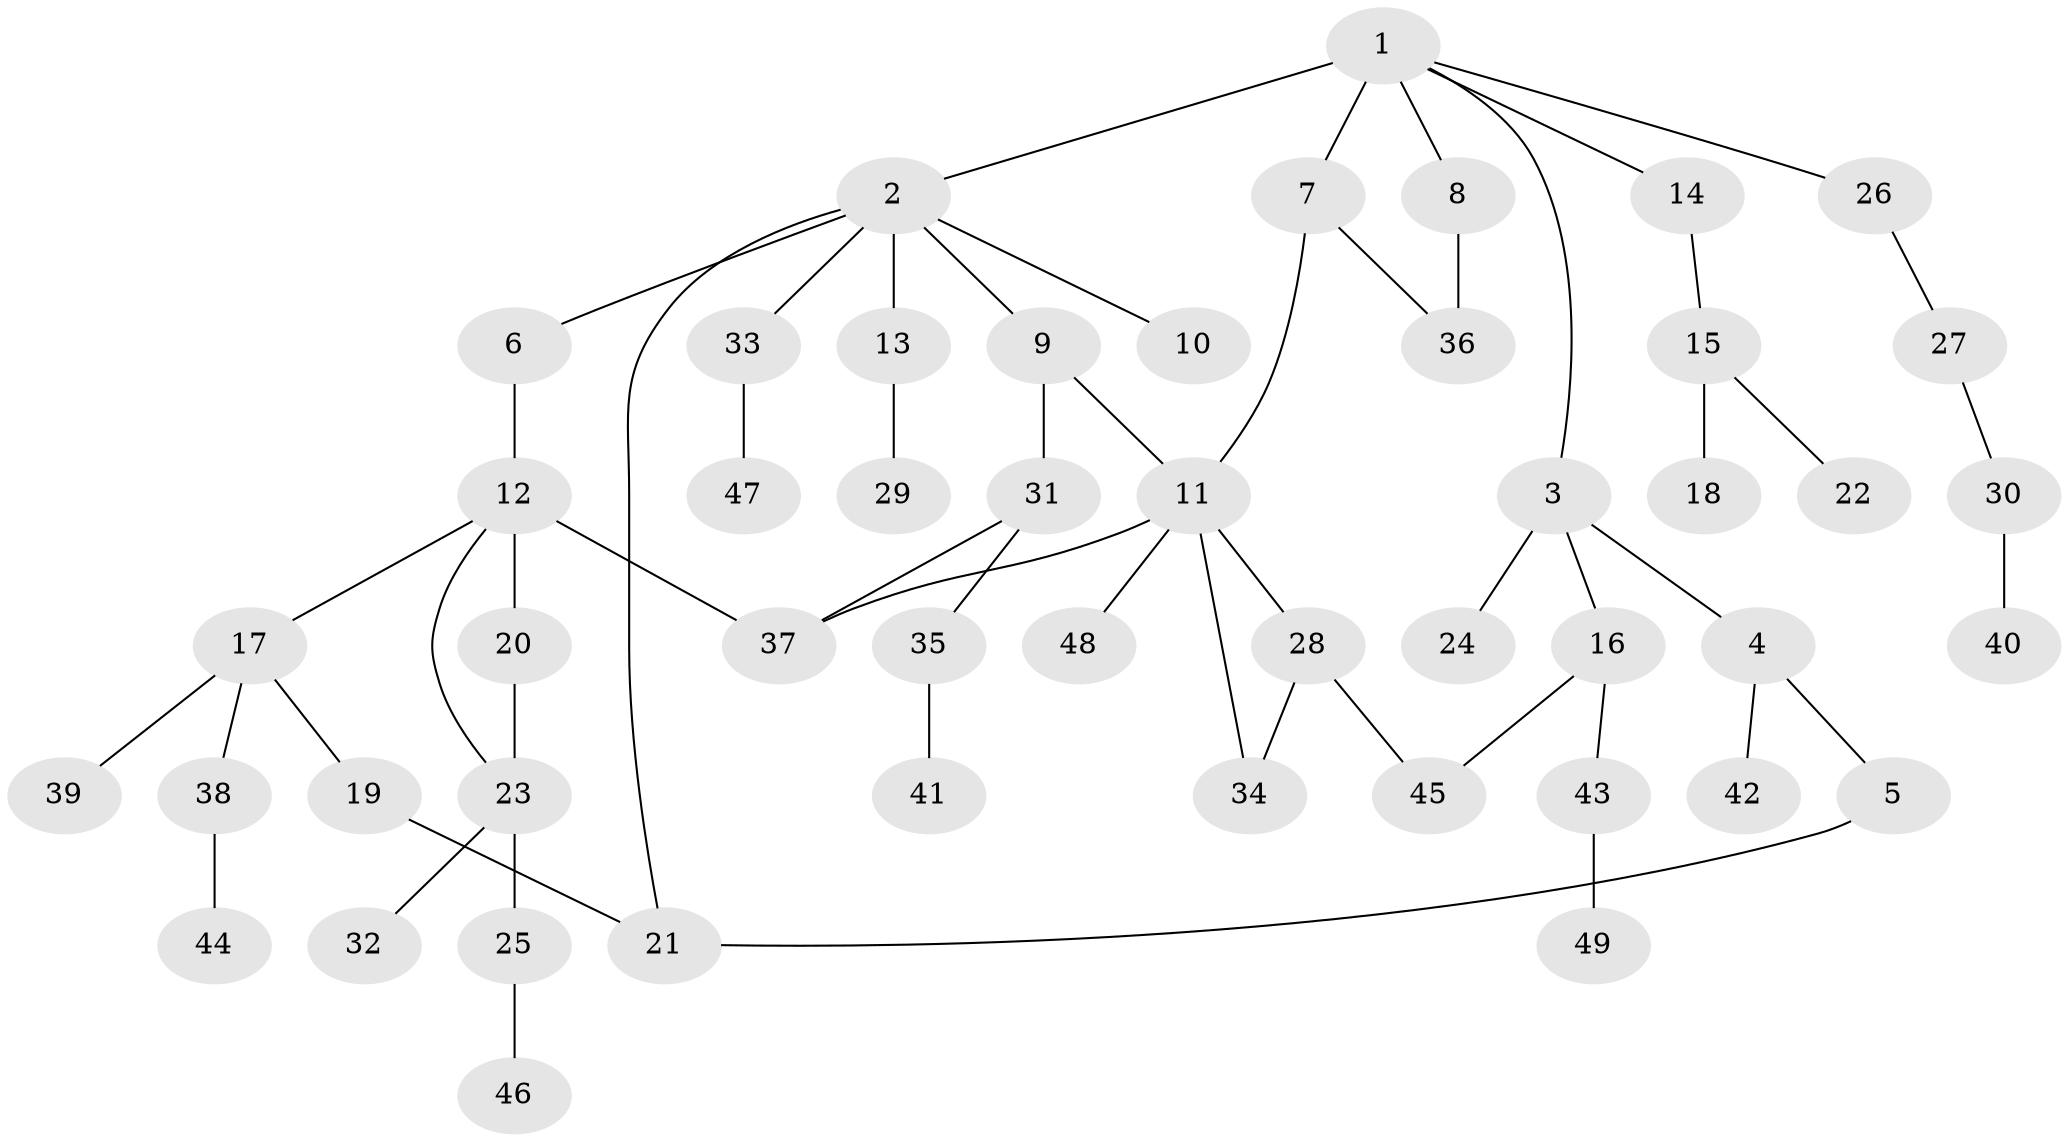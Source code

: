 // original degree distribution, {6: 0.030612244897959183, 8: 0.01020408163265306, 5: 0.01020408163265306, 4: 0.10204081632653061, 2: 0.2653061224489796, 3: 0.16326530612244897, 1: 0.41836734693877553}
// Generated by graph-tools (version 1.1) at 2025/34/03/09/25 02:34:13]
// undirected, 49 vertices, 57 edges
graph export_dot {
graph [start="1"]
  node [color=gray90,style=filled];
  1;
  2;
  3;
  4;
  5;
  6;
  7;
  8;
  9;
  10;
  11;
  12;
  13;
  14;
  15;
  16;
  17;
  18;
  19;
  20;
  21;
  22;
  23;
  24;
  25;
  26;
  27;
  28;
  29;
  30;
  31;
  32;
  33;
  34;
  35;
  36;
  37;
  38;
  39;
  40;
  41;
  42;
  43;
  44;
  45;
  46;
  47;
  48;
  49;
  1 -- 2 [weight=1.0];
  1 -- 3 [weight=1.0];
  1 -- 7 [weight=3.0];
  1 -- 8 [weight=1.0];
  1 -- 14 [weight=1.0];
  1 -- 26 [weight=1.0];
  2 -- 6 [weight=1.0];
  2 -- 9 [weight=1.0];
  2 -- 10 [weight=1.0];
  2 -- 13 [weight=1.0];
  2 -- 21 [weight=1.0];
  2 -- 33 [weight=1.0];
  3 -- 4 [weight=1.0];
  3 -- 16 [weight=1.0];
  3 -- 24 [weight=1.0];
  4 -- 5 [weight=1.0];
  4 -- 42 [weight=1.0];
  5 -- 21 [weight=1.0];
  6 -- 12 [weight=1.0];
  7 -- 11 [weight=1.0];
  7 -- 36 [weight=1.0];
  8 -- 36 [weight=4.0];
  9 -- 11 [weight=1.0];
  9 -- 31 [weight=1.0];
  11 -- 28 [weight=1.0];
  11 -- 34 [weight=1.0];
  11 -- 37 [weight=1.0];
  11 -- 48 [weight=1.0];
  12 -- 17 [weight=1.0];
  12 -- 20 [weight=1.0];
  12 -- 23 [weight=1.0];
  12 -- 37 [weight=1.0];
  13 -- 29 [weight=1.0];
  14 -- 15 [weight=1.0];
  15 -- 18 [weight=1.0];
  15 -- 22 [weight=1.0];
  16 -- 43 [weight=1.0];
  16 -- 45 [weight=1.0];
  17 -- 19 [weight=1.0];
  17 -- 38 [weight=1.0];
  17 -- 39 [weight=1.0];
  19 -- 21 [weight=1.0];
  20 -- 23 [weight=1.0];
  23 -- 25 [weight=1.0];
  23 -- 32 [weight=1.0];
  25 -- 46 [weight=1.0];
  26 -- 27 [weight=1.0];
  27 -- 30 [weight=1.0];
  28 -- 34 [weight=1.0];
  28 -- 45 [weight=1.0];
  30 -- 40 [weight=1.0];
  31 -- 35 [weight=1.0];
  31 -- 37 [weight=1.0];
  33 -- 47 [weight=1.0];
  35 -- 41 [weight=1.0];
  38 -- 44 [weight=2.0];
  43 -- 49 [weight=1.0];
}
